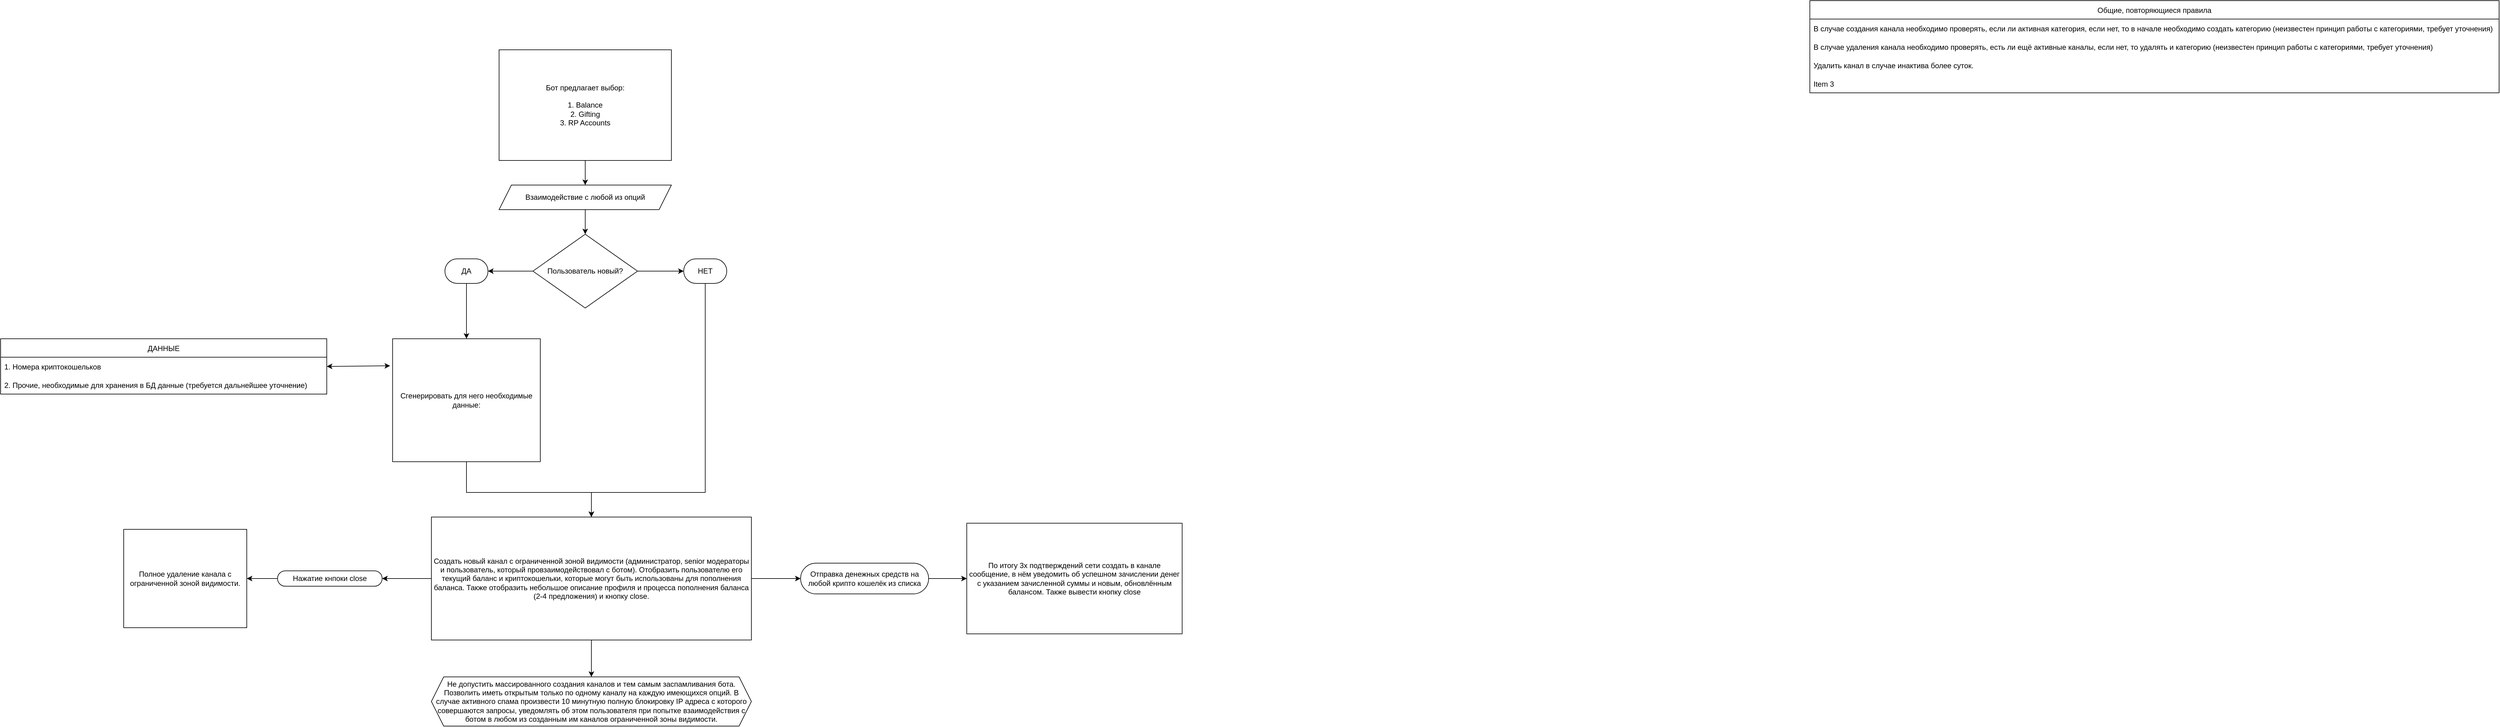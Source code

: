 <mxfile version="20.0.4" type="device"><diagram id="Oku_K4meh9rw1BqqtbHa" name="Page-1"><mxGraphModel dx="5688" dy="8936" grid="1" gridSize="10" guides="1" tooltips="1" connect="1" arrows="1" fold="1" page="1" pageScale="1" pageWidth="1200" pageHeight="1920" math="0" shadow="0"><root><mxCell id="0"/><mxCell id="1" parent="0"/><mxCell id="mUiL7bOZ4OesEen2QvnC-51" style="edgeStyle=orthogonalEdgeStyle;rounded=0;orthogonalLoop=1;jettySize=auto;html=1;entryX=0.5;entryY=0;entryDx=0;entryDy=0;" edge="1" parent="1" source="mUiL7bOZ4OesEen2QvnC-1" target="mUiL7bOZ4OesEen2QvnC-48"><mxGeometry relative="1" as="geometry"/></mxCell><mxCell id="mUiL7bOZ4OesEen2QvnC-1" value="Бот предлагает выбор:&lt;br&gt;&lt;br&gt;1. Balance&lt;br&gt;2. Gifting&lt;br&gt;3. RP Accounts" style="rounded=0;whiteSpace=wrap;html=1;" vertex="1" parent="1"><mxGeometry x="1550" y="-5680" width="280" height="180" as="geometry"/></mxCell><mxCell id="mUiL7bOZ4OesEen2QvnC-52" style="edgeStyle=orthogonalEdgeStyle;rounded=0;orthogonalLoop=1;jettySize=auto;html=1;" edge="1" parent="1" source="mUiL7bOZ4OesEen2QvnC-48"><mxGeometry relative="1" as="geometry"><mxPoint x="1690" y="-5380" as="targetPoint"/></mxGeometry></mxCell><mxCell id="mUiL7bOZ4OesEen2QvnC-48" value="Взаимодействие с любой из опций" style="shape=parallelogram;perimeter=parallelogramPerimeter;whiteSpace=wrap;html=1;fixedSize=1;" vertex="1" parent="1"><mxGeometry x="1550" y="-5460" width="280" height="40" as="geometry"/></mxCell><mxCell id="mUiL7bOZ4OesEen2QvnC-50" style="edgeStyle=orthogonalEdgeStyle;rounded=0;orthogonalLoop=1;jettySize=auto;html=1;exitX=0.5;exitY=1;exitDx=0;exitDy=0;" edge="1" parent="1" source="mUiL7bOZ4OesEen2QvnC-48" target="mUiL7bOZ4OesEen2QvnC-48"><mxGeometry relative="1" as="geometry"/></mxCell><mxCell id="mUiL7bOZ4OesEen2QvnC-86" style="edgeStyle=orthogonalEdgeStyle;rounded=0;orthogonalLoop=1;jettySize=auto;html=1;entryX=0;entryY=0.5;entryDx=0;entryDy=0;" edge="1" parent="1" source="mUiL7bOZ4OesEen2QvnC-54" target="mUiL7bOZ4OesEen2QvnC-60"><mxGeometry relative="1" as="geometry"/></mxCell><mxCell id="mUiL7bOZ4OesEen2QvnC-87" style="edgeStyle=orthogonalEdgeStyle;rounded=0;orthogonalLoop=1;jettySize=auto;html=1;entryX=1;entryY=0.5;entryDx=0;entryDy=0;" edge="1" parent="1" source="mUiL7bOZ4OesEen2QvnC-54" target="mUiL7bOZ4OesEen2QvnC-88"><mxGeometry relative="1" as="geometry"><mxPoint x="1550" y="-5320" as="targetPoint"/></mxGeometry></mxCell><mxCell id="mUiL7bOZ4OesEen2QvnC-54" value="Пользователь новый?" style="rhombus;whiteSpace=wrap;html=1;" vertex="1" parent="1"><mxGeometry x="1605" y="-5380" width="170" height="120" as="geometry"/></mxCell><mxCell id="mUiL7bOZ4OesEen2QvnC-128" style="edgeStyle=orthogonalEdgeStyle;rounded=0;orthogonalLoop=1;jettySize=auto;html=1;entryX=0.5;entryY=0;entryDx=0;entryDy=0;" edge="1" parent="1" source="mUiL7bOZ4OesEen2QvnC-60" target="mUiL7bOZ4OesEen2QvnC-64"><mxGeometry relative="1" as="geometry"><Array as="points"><mxPoint x="1885" y="-4960"/><mxPoint x="1700" y="-4960"/></Array></mxGeometry></mxCell><mxCell id="mUiL7bOZ4OesEen2QvnC-60" value="НЕТ" style="rounded=1;whiteSpace=wrap;html=1;arcSize=50;" vertex="1" parent="1"><mxGeometry x="1850" y="-5340" width="70" height="40" as="geometry"/></mxCell><mxCell id="mUiL7bOZ4OesEen2QvnC-94" style="edgeStyle=orthogonalEdgeStyle;rounded=0;orthogonalLoop=1;jettySize=auto;html=1;entryX=0.5;entryY=0;entryDx=0;entryDy=0;" edge="1" parent="1" source="mUiL7bOZ4OesEen2QvnC-61" target="mUiL7bOZ4OesEen2QvnC-64"><mxGeometry relative="1" as="geometry"><mxPoint x="1700" y="-4950" as="targetPoint"/><Array as="points"><mxPoint x="1497" y="-4960"/><mxPoint x="1700" y="-4960"/></Array></mxGeometry></mxCell><mxCell id="mUiL7bOZ4OesEen2QvnC-61" value="Сгенерировать для него необходимые данные:" style="rounded=0;whiteSpace=wrap;html=1;" vertex="1" parent="1"><mxGeometry x="1377" y="-5210" width="240" height="200" as="geometry"/></mxCell><mxCell id="mUiL7bOZ4OesEen2QvnC-65" style="edgeStyle=orthogonalEdgeStyle;rounded=0;orthogonalLoop=1;jettySize=auto;html=1;" edge="1" parent="1" source="mUiL7bOZ4OesEen2QvnC-64"><mxGeometry relative="1" as="geometry"><mxPoint x="1360" y="-4820" as="targetPoint"/></mxGeometry></mxCell><mxCell id="mUiL7bOZ4OesEen2QvnC-66" style="edgeStyle=orthogonalEdgeStyle;rounded=0;orthogonalLoop=1;jettySize=auto;html=1;" edge="1" parent="1" source="mUiL7bOZ4OesEen2QvnC-64"><mxGeometry relative="1" as="geometry"><mxPoint x="2040" y="-4820" as="targetPoint"/></mxGeometry></mxCell><mxCell id="mUiL7bOZ4OesEen2QvnC-78" style="edgeStyle=orthogonalEdgeStyle;rounded=0;orthogonalLoop=1;jettySize=auto;html=1;" edge="1" parent="1" source="mUiL7bOZ4OesEen2QvnC-64"><mxGeometry relative="1" as="geometry"><mxPoint x="1700" y="-4660" as="targetPoint"/></mxGeometry></mxCell><mxCell id="mUiL7bOZ4OesEen2QvnC-64" value="Создать новый канал с ограниченной зоной видимости (администратор, senior модераторы и пользователь, который провзаимодействовал с ботом). Отобразить пользователю его текущий баланс и криптокошельки, которые могут быть использованы для пополнения баланса. Также отобразить небольшое описание профиля и процесса пополнения баланса (2-4 предложения) и кнопку close." style="rounded=0;whiteSpace=wrap;html=1;" vertex="1" parent="1"><mxGeometry x="1440" y="-4920" width="520" height="200" as="geometry"/></mxCell><mxCell id="mUiL7bOZ4OesEen2QvnC-131" style="edgeStyle=orthogonalEdgeStyle;rounded=0;orthogonalLoop=1;jettySize=auto;html=1;" edge="1" parent="1" source="mUiL7bOZ4OesEen2QvnC-68"><mxGeometry relative="1" as="geometry"><mxPoint x="2310" y="-4820" as="targetPoint"/></mxGeometry></mxCell><mxCell id="mUiL7bOZ4OesEen2QvnC-68" value="Отправка денежных средств на любой крипто кошелёк из списка" style="rounded=1;whiteSpace=wrap;html=1;arcSize=50;" vertex="1" parent="1"><mxGeometry x="2040" y="-4845" width="208" height="50" as="geometry"/></mxCell><mxCell id="mUiL7bOZ4OesEen2QvnC-129" style="edgeStyle=orthogonalEdgeStyle;rounded=0;orthogonalLoop=1;jettySize=auto;html=1;entryX=1;entryY=0.5;entryDx=0;entryDy=0;" edge="1" parent="1" source="mUiL7bOZ4OesEen2QvnC-69" target="mUiL7bOZ4OesEen2QvnC-70"><mxGeometry relative="1" as="geometry"/></mxCell><mxCell id="mUiL7bOZ4OesEen2QvnC-69" value="Нажатие кнпоки close" style="rounded=1;whiteSpace=wrap;html=1;arcSize=50;" vertex="1" parent="1"><mxGeometry x="1190" y="-4832.5" width="170" height="25" as="geometry"/></mxCell><mxCell id="mUiL7bOZ4OesEen2QvnC-70" value="Полное удаление канала с ограниченной зоной видимости." style="rounded=0;whiteSpace=wrap;html=1;" vertex="1" parent="1"><mxGeometry x="940" y="-4900" width="200" height="160" as="geometry"/></mxCell><mxCell id="mUiL7bOZ4OesEen2QvnC-71" value="ДАННЫЕ" style="swimlane;fontStyle=0;childLayout=stackLayout;horizontal=1;startSize=30;horizontalStack=0;resizeParent=1;resizeParentMax=0;resizeLast=0;collapsible=1;marginBottom=0;" vertex="1" parent="1"><mxGeometry x="740" y="-5210" width="530" height="90" as="geometry"/></mxCell><mxCell id="mUiL7bOZ4OesEen2QvnC-72" value="1. Номера криптокошельков" style="text;strokeColor=none;fillColor=none;align=left;verticalAlign=middle;spacingLeft=4;spacingRight=4;overflow=hidden;points=[[0,0.5],[1,0.5]];portConstraint=eastwest;rotatable=0;" vertex="1" parent="mUiL7bOZ4OesEen2QvnC-71"><mxGeometry y="30" width="530" height="30" as="geometry"/></mxCell><mxCell id="mUiL7bOZ4OesEen2QvnC-73" value="2. Прочие, необходимые для хранения в БД данные (требуется дальнейшее уточнение)" style="text;strokeColor=none;fillColor=none;align=left;verticalAlign=middle;spacingLeft=4;spacingRight=4;overflow=hidden;points=[[0,0.5],[1,0.5]];portConstraint=eastwest;rotatable=0;" vertex="1" parent="mUiL7bOZ4OesEen2QvnC-71"><mxGeometry y="60" width="530" height="30" as="geometry"/></mxCell><mxCell id="mUiL7bOZ4OesEen2QvnC-77" value="" style="endArrow=classic;startArrow=classic;html=1;rounded=0;entryX=-0.017;entryY=0.22;entryDx=0;entryDy=0;exitX=1;exitY=0.5;exitDx=0;exitDy=0;entryPerimeter=0;" edge="1" parent="1" target="mUiL7bOZ4OesEen2QvnC-61"><mxGeometry width="50" height="50" relative="1" as="geometry"><mxPoint x="1270" y="-5165" as="sourcePoint"/><mxPoint x="1230" y="-5150" as="targetPoint"/></mxGeometry></mxCell><mxCell id="mUiL7bOZ4OesEen2QvnC-80" value="Не допустить массированного создания каналов и тем самым заспамливания бота. Позволить иметь открытым только по одному каналу на каждую имеющихся опций. В случае активного спама произвести 10 минутную полную блокировку IP адреса с которого совершаются запросы, уведомлять об этом пользователя при попытке взаимодействия с ботом в любом из созданным им каналов ограниченной зоны видимости." style="shape=hexagon;perimeter=hexagonPerimeter2;whiteSpace=wrap;html=1;fixedSize=1;" vertex="1" parent="1"><mxGeometry x="1440" y="-4660" width="520" height="80" as="geometry"/></mxCell><mxCell id="mUiL7bOZ4OesEen2QvnC-81" value="По итогу 3х подтверждений сети cоздать в канале сообщение, в нём уведомить об успешном зачислении денег с указанием зачисленной суммы и новым, обновлённым балансом. Также вывести кнопку close" style="rounded=0;whiteSpace=wrap;html=1;" vertex="1" parent="1"><mxGeometry x="2310" y="-4910" width="350" height="180" as="geometry"/></mxCell><mxCell id="mUiL7bOZ4OesEen2QvnC-92" style="edgeStyle=orthogonalEdgeStyle;rounded=0;orthogonalLoop=1;jettySize=auto;html=1;entryX=0.5;entryY=0;entryDx=0;entryDy=0;" edge="1" parent="1" source="mUiL7bOZ4OesEen2QvnC-88" target="mUiL7bOZ4OesEen2QvnC-61"><mxGeometry relative="1" as="geometry"/></mxCell><mxCell id="mUiL7bOZ4OesEen2QvnC-88" value="ДА" style="rounded=1;whiteSpace=wrap;html=1;arcSize=50;" vertex="1" parent="1"><mxGeometry x="1462" y="-5340" width="70" height="40" as="geometry"/></mxCell><mxCell id="mUiL7bOZ4OesEen2QvnC-117" value="Общие, повторяющиеся правила" style="swimlane;fontStyle=0;childLayout=stackLayout;horizontal=1;startSize=30;horizontalStack=0;resizeParent=1;resizeParentMax=0;resizeLast=0;collapsible=1;marginBottom=0;" vertex="1" parent="1"><mxGeometry x="3680" y="-5760" width="1120" height="150" as="geometry"/></mxCell><mxCell id="mUiL7bOZ4OesEen2QvnC-118" value="В случае создания канала необходимо проверять, если ли активная категория, если нет, то в начале необходимо создать категорию (неизвестен принцип работы с категориями, требует уточнения)" style="text;strokeColor=none;fillColor=none;align=left;verticalAlign=middle;spacingLeft=4;spacingRight=4;overflow=hidden;points=[[0,0.5],[1,0.5]];portConstraint=eastwest;rotatable=0;" vertex="1" parent="mUiL7bOZ4OesEen2QvnC-117"><mxGeometry y="30" width="1120" height="30" as="geometry"/></mxCell><mxCell id="mUiL7bOZ4OesEen2QvnC-119" value="В случае удаления канала необходимо проверять, есть ли ещё активные каналы, если нет, то удалять и категорию (неизвестен принцип работы с категориями, требует уточнения)" style="text;strokeColor=none;fillColor=none;align=left;verticalAlign=middle;spacingLeft=4;spacingRight=4;overflow=hidden;points=[[0,0.5],[1,0.5]];portConstraint=eastwest;rotatable=0;" vertex="1" parent="mUiL7bOZ4OesEen2QvnC-117"><mxGeometry y="60" width="1120" height="30" as="geometry"/></mxCell><mxCell id="mUiL7bOZ4OesEen2QvnC-127" value="Удалить канал в случае инактива более суток." style="text;strokeColor=none;fillColor=none;align=left;verticalAlign=middle;spacingLeft=4;spacingRight=4;overflow=hidden;points=[[0,0.5],[1,0.5]];portConstraint=eastwest;rotatable=0;" vertex="1" parent="mUiL7bOZ4OesEen2QvnC-117"><mxGeometry y="90" width="1120" height="30" as="geometry"/></mxCell><mxCell id="mUiL7bOZ4OesEen2QvnC-120" value="Item 3" style="text;strokeColor=none;fillColor=none;align=left;verticalAlign=middle;spacingLeft=4;spacingRight=4;overflow=hidden;points=[[0,0.5],[1,0.5]];portConstraint=eastwest;rotatable=0;" vertex="1" parent="mUiL7bOZ4OesEen2QvnC-117"><mxGeometry y="120" width="1120" height="30" as="geometry"/></mxCell></root></mxGraphModel></diagram></mxfile>